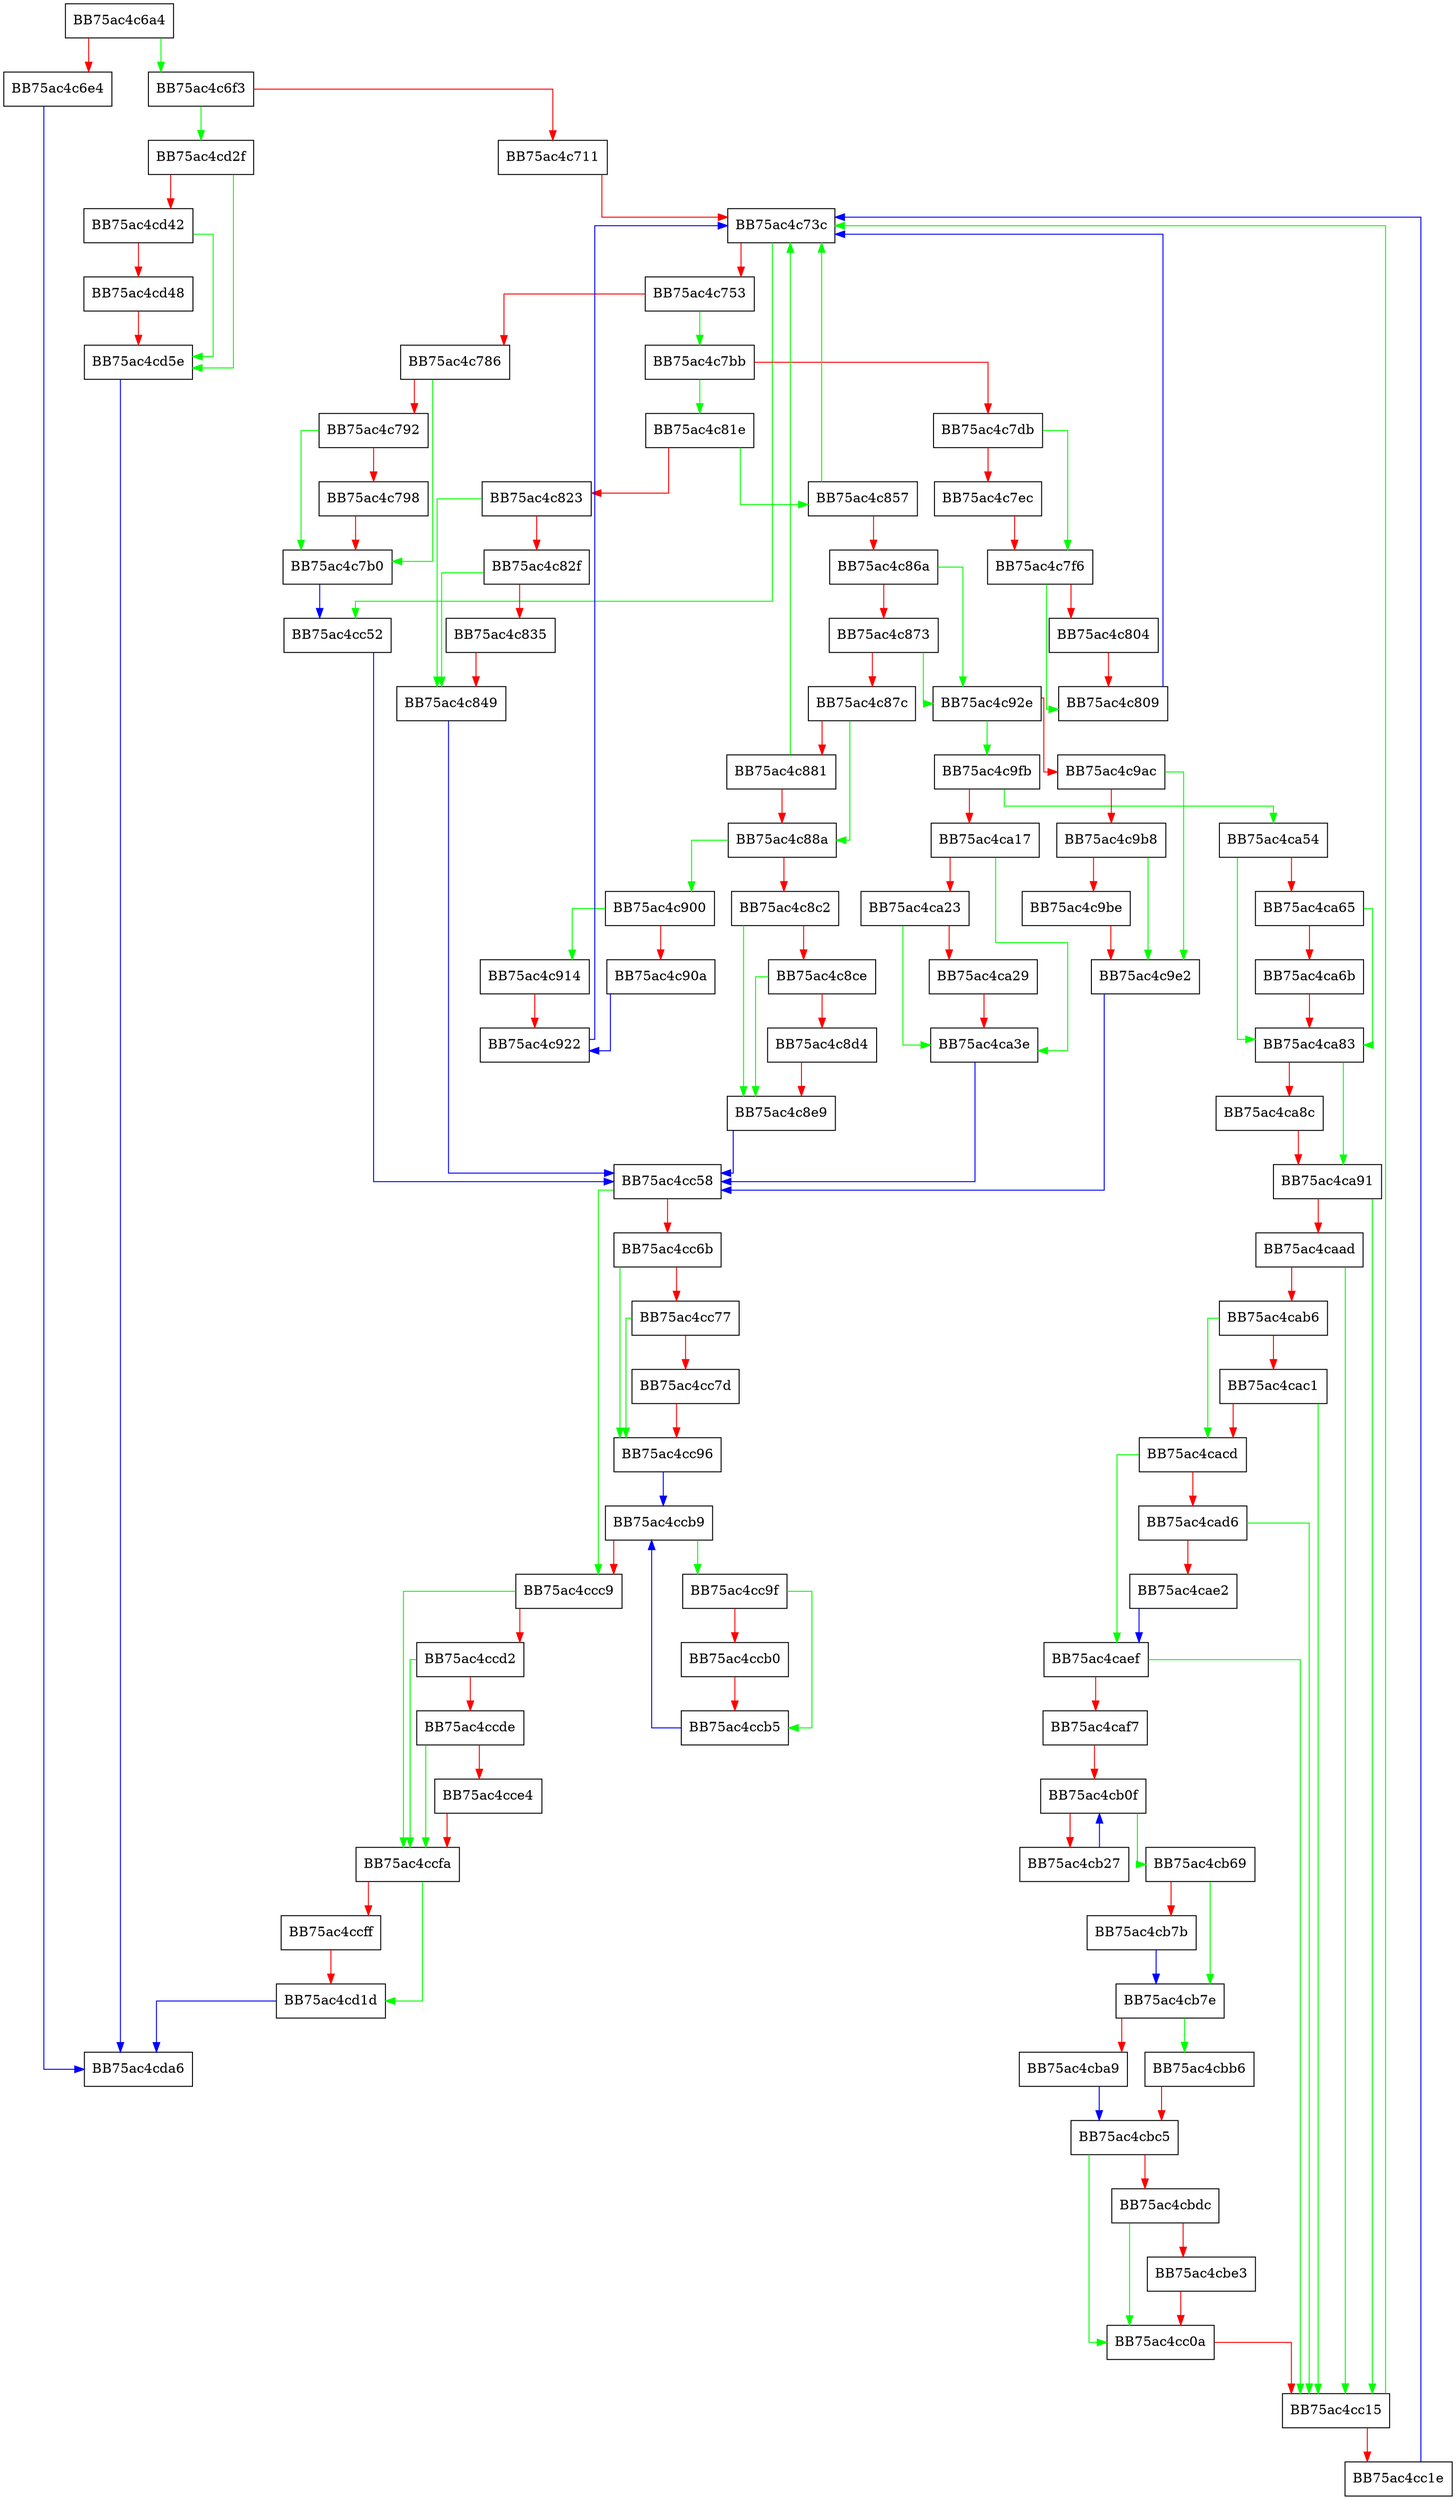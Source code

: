 digraph ConstructDirectoryTree {
  node [shape="box"];
  graph [splines=ortho];
  BB75ac4c6a4 -> BB75ac4c6f3 [color="green"];
  BB75ac4c6a4 -> BB75ac4c6e4 [color="red"];
  BB75ac4c6e4 -> BB75ac4cda6 [color="blue"];
  BB75ac4c6f3 -> BB75ac4cd2f [color="green"];
  BB75ac4c6f3 -> BB75ac4c711 [color="red"];
  BB75ac4c711 -> BB75ac4c73c [color="red"];
  BB75ac4c73c -> BB75ac4cc52 [color="green"];
  BB75ac4c73c -> BB75ac4c753 [color="red"];
  BB75ac4c753 -> BB75ac4c7bb [color="green"];
  BB75ac4c753 -> BB75ac4c786 [color="red"];
  BB75ac4c786 -> BB75ac4c7b0 [color="green"];
  BB75ac4c786 -> BB75ac4c792 [color="red"];
  BB75ac4c792 -> BB75ac4c7b0 [color="green"];
  BB75ac4c792 -> BB75ac4c798 [color="red"];
  BB75ac4c798 -> BB75ac4c7b0 [color="red"];
  BB75ac4c7b0 -> BB75ac4cc52 [color="blue"];
  BB75ac4c7bb -> BB75ac4c81e [color="green"];
  BB75ac4c7bb -> BB75ac4c7db [color="red"];
  BB75ac4c7db -> BB75ac4c7f6 [color="green"];
  BB75ac4c7db -> BB75ac4c7ec [color="red"];
  BB75ac4c7ec -> BB75ac4c7f6 [color="red"];
  BB75ac4c7f6 -> BB75ac4c809 [color="green"];
  BB75ac4c7f6 -> BB75ac4c804 [color="red"];
  BB75ac4c804 -> BB75ac4c809 [color="red"];
  BB75ac4c809 -> BB75ac4c73c [color="blue"];
  BB75ac4c81e -> BB75ac4c857 [color="green"];
  BB75ac4c81e -> BB75ac4c823 [color="red"];
  BB75ac4c823 -> BB75ac4c849 [color="green"];
  BB75ac4c823 -> BB75ac4c82f [color="red"];
  BB75ac4c82f -> BB75ac4c849 [color="green"];
  BB75ac4c82f -> BB75ac4c835 [color="red"];
  BB75ac4c835 -> BB75ac4c849 [color="red"];
  BB75ac4c849 -> BB75ac4cc58 [color="blue"];
  BB75ac4c857 -> BB75ac4c73c [color="green"];
  BB75ac4c857 -> BB75ac4c86a [color="red"];
  BB75ac4c86a -> BB75ac4c92e [color="green"];
  BB75ac4c86a -> BB75ac4c873 [color="red"];
  BB75ac4c873 -> BB75ac4c92e [color="green"];
  BB75ac4c873 -> BB75ac4c87c [color="red"];
  BB75ac4c87c -> BB75ac4c88a [color="green"];
  BB75ac4c87c -> BB75ac4c881 [color="red"];
  BB75ac4c881 -> BB75ac4c73c [color="green"];
  BB75ac4c881 -> BB75ac4c88a [color="red"];
  BB75ac4c88a -> BB75ac4c900 [color="green"];
  BB75ac4c88a -> BB75ac4c8c2 [color="red"];
  BB75ac4c8c2 -> BB75ac4c8e9 [color="green"];
  BB75ac4c8c2 -> BB75ac4c8ce [color="red"];
  BB75ac4c8ce -> BB75ac4c8e9 [color="green"];
  BB75ac4c8ce -> BB75ac4c8d4 [color="red"];
  BB75ac4c8d4 -> BB75ac4c8e9 [color="red"];
  BB75ac4c8e9 -> BB75ac4cc58 [color="blue"];
  BB75ac4c900 -> BB75ac4c914 [color="green"];
  BB75ac4c900 -> BB75ac4c90a [color="red"];
  BB75ac4c90a -> BB75ac4c922 [color="blue"];
  BB75ac4c914 -> BB75ac4c922 [color="red"];
  BB75ac4c922 -> BB75ac4c73c [color="blue"];
  BB75ac4c92e -> BB75ac4c9fb [color="green"];
  BB75ac4c92e -> BB75ac4c9ac [color="red"];
  BB75ac4c9ac -> BB75ac4c9e2 [color="green"];
  BB75ac4c9ac -> BB75ac4c9b8 [color="red"];
  BB75ac4c9b8 -> BB75ac4c9e2 [color="green"];
  BB75ac4c9b8 -> BB75ac4c9be [color="red"];
  BB75ac4c9be -> BB75ac4c9e2 [color="red"];
  BB75ac4c9e2 -> BB75ac4cc58 [color="blue"];
  BB75ac4c9fb -> BB75ac4ca54 [color="green"];
  BB75ac4c9fb -> BB75ac4ca17 [color="red"];
  BB75ac4ca17 -> BB75ac4ca3e [color="green"];
  BB75ac4ca17 -> BB75ac4ca23 [color="red"];
  BB75ac4ca23 -> BB75ac4ca3e [color="green"];
  BB75ac4ca23 -> BB75ac4ca29 [color="red"];
  BB75ac4ca29 -> BB75ac4ca3e [color="red"];
  BB75ac4ca3e -> BB75ac4cc58 [color="blue"];
  BB75ac4ca54 -> BB75ac4ca83 [color="green"];
  BB75ac4ca54 -> BB75ac4ca65 [color="red"];
  BB75ac4ca65 -> BB75ac4ca83 [color="green"];
  BB75ac4ca65 -> BB75ac4ca6b [color="red"];
  BB75ac4ca6b -> BB75ac4ca83 [color="red"];
  BB75ac4ca83 -> BB75ac4ca91 [color="green"];
  BB75ac4ca83 -> BB75ac4ca8c [color="red"];
  BB75ac4ca8c -> BB75ac4ca91 [color="red"];
  BB75ac4ca91 -> BB75ac4cc15 [color="green"];
  BB75ac4ca91 -> BB75ac4caad [color="red"];
  BB75ac4caad -> BB75ac4cc15 [color="green"];
  BB75ac4caad -> BB75ac4cab6 [color="red"];
  BB75ac4cab6 -> BB75ac4cacd [color="green"];
  BB75ac4cab6 -> BB75ac4cac1 [color="red"];
  BB75ac4cac1 -> BB75ac4cc15 [color="green"];
  BB75ac4cac1 -> BB75ac4cacd [color="red"];
  BB75ac4cacd -> BB75ac4caef [color="green"];
  BB75ac4cacd -> BB75ac4cad6 [color="red"];
  BB75ac4cad6 -> BB75ac4cc15 [color="green"];
  BB75ac4cad6 -> BB75ac4cae2 [color="red"];
  BB75ac4cae2 -> BB75ac4caef [color="blue"];
  BB75ac4caef -> BB75ac4cc15 [color="green"];
  BB75ac4caef -> BB75ac4caf7 [color="red"];
  BB75ac4caf7 -> BB75ac4cb0f [color="red"];
  BB75ac4cb0f -> BB75ac4cb69 [color="green"];
  BB75ac4cb0f -> BB75ac4cb27 [color="red"];
  BB75ac4cb27 -> BB75ac4cb0f [color="blue"];
  BB75ac4cb69 -> BB75ac4cb7e [color="green"];
  BB75ac4cb69 -> BB75ac4cb7b [color="red"];
  BB75ac4cb7b -> BB75ac4cb7e [color="blue"];
  BB75ac4cb7e -> BB75ac4cbb6 [color="green"];
  BB75ac4cb7e -> BB75ac4cba9 [color="red"];
  BB75ac4cba9 -> BB75ac4cbc5 [color="blue"];
  BB75ac4cbb6 -> BB75ac4cbc5 [color="red"];
  BB75ac4cbc5 -> BB75ac4cc0a [color="green"];
  BB75ac4cbc5 -> BB75ac4cbdc [color="red"];
  BB75ac4cbdc -> BB75ac4cc0a [color="green"];
  BB75ac4cbdc -> BB75ac4cbe3 [color="red"];
  BB75ac4cbe3 -> BB75ac4cc0a [color="red"];
  BB75ac4cc0a -> BB75ac4cc15 [color="red"];
  BB75ac4cc15 -> BB75ac4c73c [color="green"];
  BB75ac4cc15 -> BB75ac4cc1e [color="red"];
  BB75ac4cc1e -> BB75ac4c73c [color="blue"];
  BB75ac4cc52 -> BB75ac4cc58 [color="blue"];
  BB75ac4cc58 -> BB75ac4ccc9 [color="green"];
  BB75ac4cc58 -> BB75ac4cc6b [color="red"];
  BB75ac4cc6b -> BB75ac4cc96 [color="green"];
  BB75ac4cc6b -> BB75ac4cc77 [color="red"];
  BB75ac4cc77 -> BB75ac4cc96 [color="green"];
  BB75ac4cc77 -> BB75ac4cc7d [color="red"];
  BB75ac4cc7d -> BB75ac4cc96 [color="red"];
  BB75ac4cc96 -> BB75ac4ccb9 [color="blue"];
  BB75ac4cc9f -> BB75ac4ccb5 [color="green"];
  BB75ac4cc9f -> BB75ac4ccb0 [color="red"];
  BB75ac4ccb0 -> BB75ac4ccb5 [color="red"];
  BB75ac4ccb5 -> BB75ac4ccb9 [color="blue"];
  BB75ac4ccb9 -> BB75ac4cc9f [color="green"];
  BB75ac4ccb9 -> BB75ac4ccc9 [color="red"];
  BB75ac4ccc9 -> BB75ac4ccfa [color="green"];
  BB75ac4ccc9 -> BB75ac4ccd2 [color="red"];
  BB75ac4ccd2 -> BB75ac4ccfa [color="green"];
  BB75ac4ccd2 -> BB75ac4ccde [color="red"];
  BB75ac4ccde -> BB75ac4ccfa [color="green"];
  BB75ac4ccde -> BB75ac4cce4 [color="red"];
  BB75ac4cce4 -> BB75ac4ccfa [color="red"];
  BB75ac4ccfa -> BB75ac4cd1d [color="green"];
  BB75ac4ccfa -> BB75ac4ccff [color="red"];
  BB75ac4ccff -> BB75ac4cd1d [color="red"];
  BB75ac4cd1d -> BB75ac4cda6 [color="blue"];
  BB75ac4cd2f -> BB75ac4cd5e [color="green"];
  BB75ac4cd2f -> BB75ac4cd42 [color="red"];
  BB75ac4cd42 -> BB75ac4cd5e [color="green"];
  BB75ac4cd42 -> BB75ac4cd48 [color="red"];
  BB75ac4cd48 -> BB75ac4cd5e [color="red"];
  BB75ac4cd5e -> BB75ac4cda6 [color="blue"];
}
